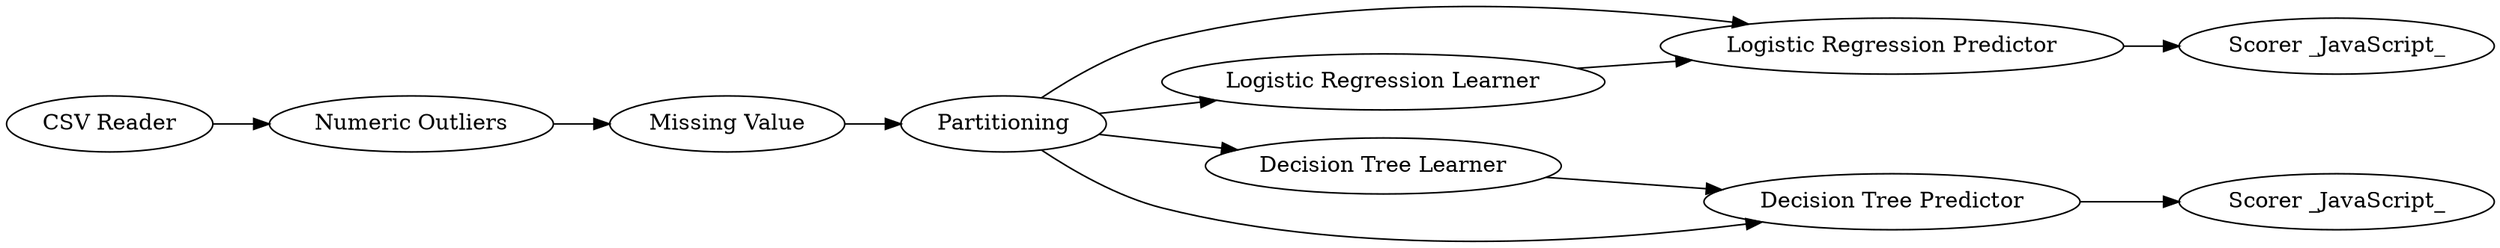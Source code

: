 digraph {
	"-7593322436238670472_2" [label=Partitioning]
	"-7593322436238670472_11" [label="Numeric Outliers"]
	"-7593322436238670472_10" [label="Scorer _JavaScript_"]
	"-7593322436238670472_7" [label="Logistic Regression Predictor"]
	"-7593322436238670472_3" [label="Decision Tree Learner"]
	"-7593322436238670472_4" [label="Decision Tree Predictor"]
	"-7593322436238670472_6" [label="Logistic Regression Learner"]
	"-7593322436238670472_9" [label="Scorer _JavaScript_"]
	"-7593322436238670472_12" [label="Missing Value"]
	"-7593322436238670472_1" [label="CSV Reader"]
	"-7593322436238670472_4" -> "-7593322436238670472_10"
	"-7593322436238670472_7" -> "-7593322436238670472_9"
	"-7593322436238670472_11" -> "-7593322436238670472_12"
	"-7593322436238670472_2" -> "-7593322436238670472_3"
	"-7593322436238670472_3" -> "-7593322436238670472_4"
	"-7593322436238670472_12" -> "-7593322436238670472_2"
	"-7593322436238670472_2" -> "-7593322436238670472_4"
	"-7593322436238670472_2" -> "-7593322436238670472_6"
	"-7593322436238670472_1" -> "-7593322436238670472_11"
	"-7593322436238670472_6" -> "-7593322436238670472_7"
	"-7593322436238670472_2" -> "-7593322436238670472_7"
	rankdir=LR
}
